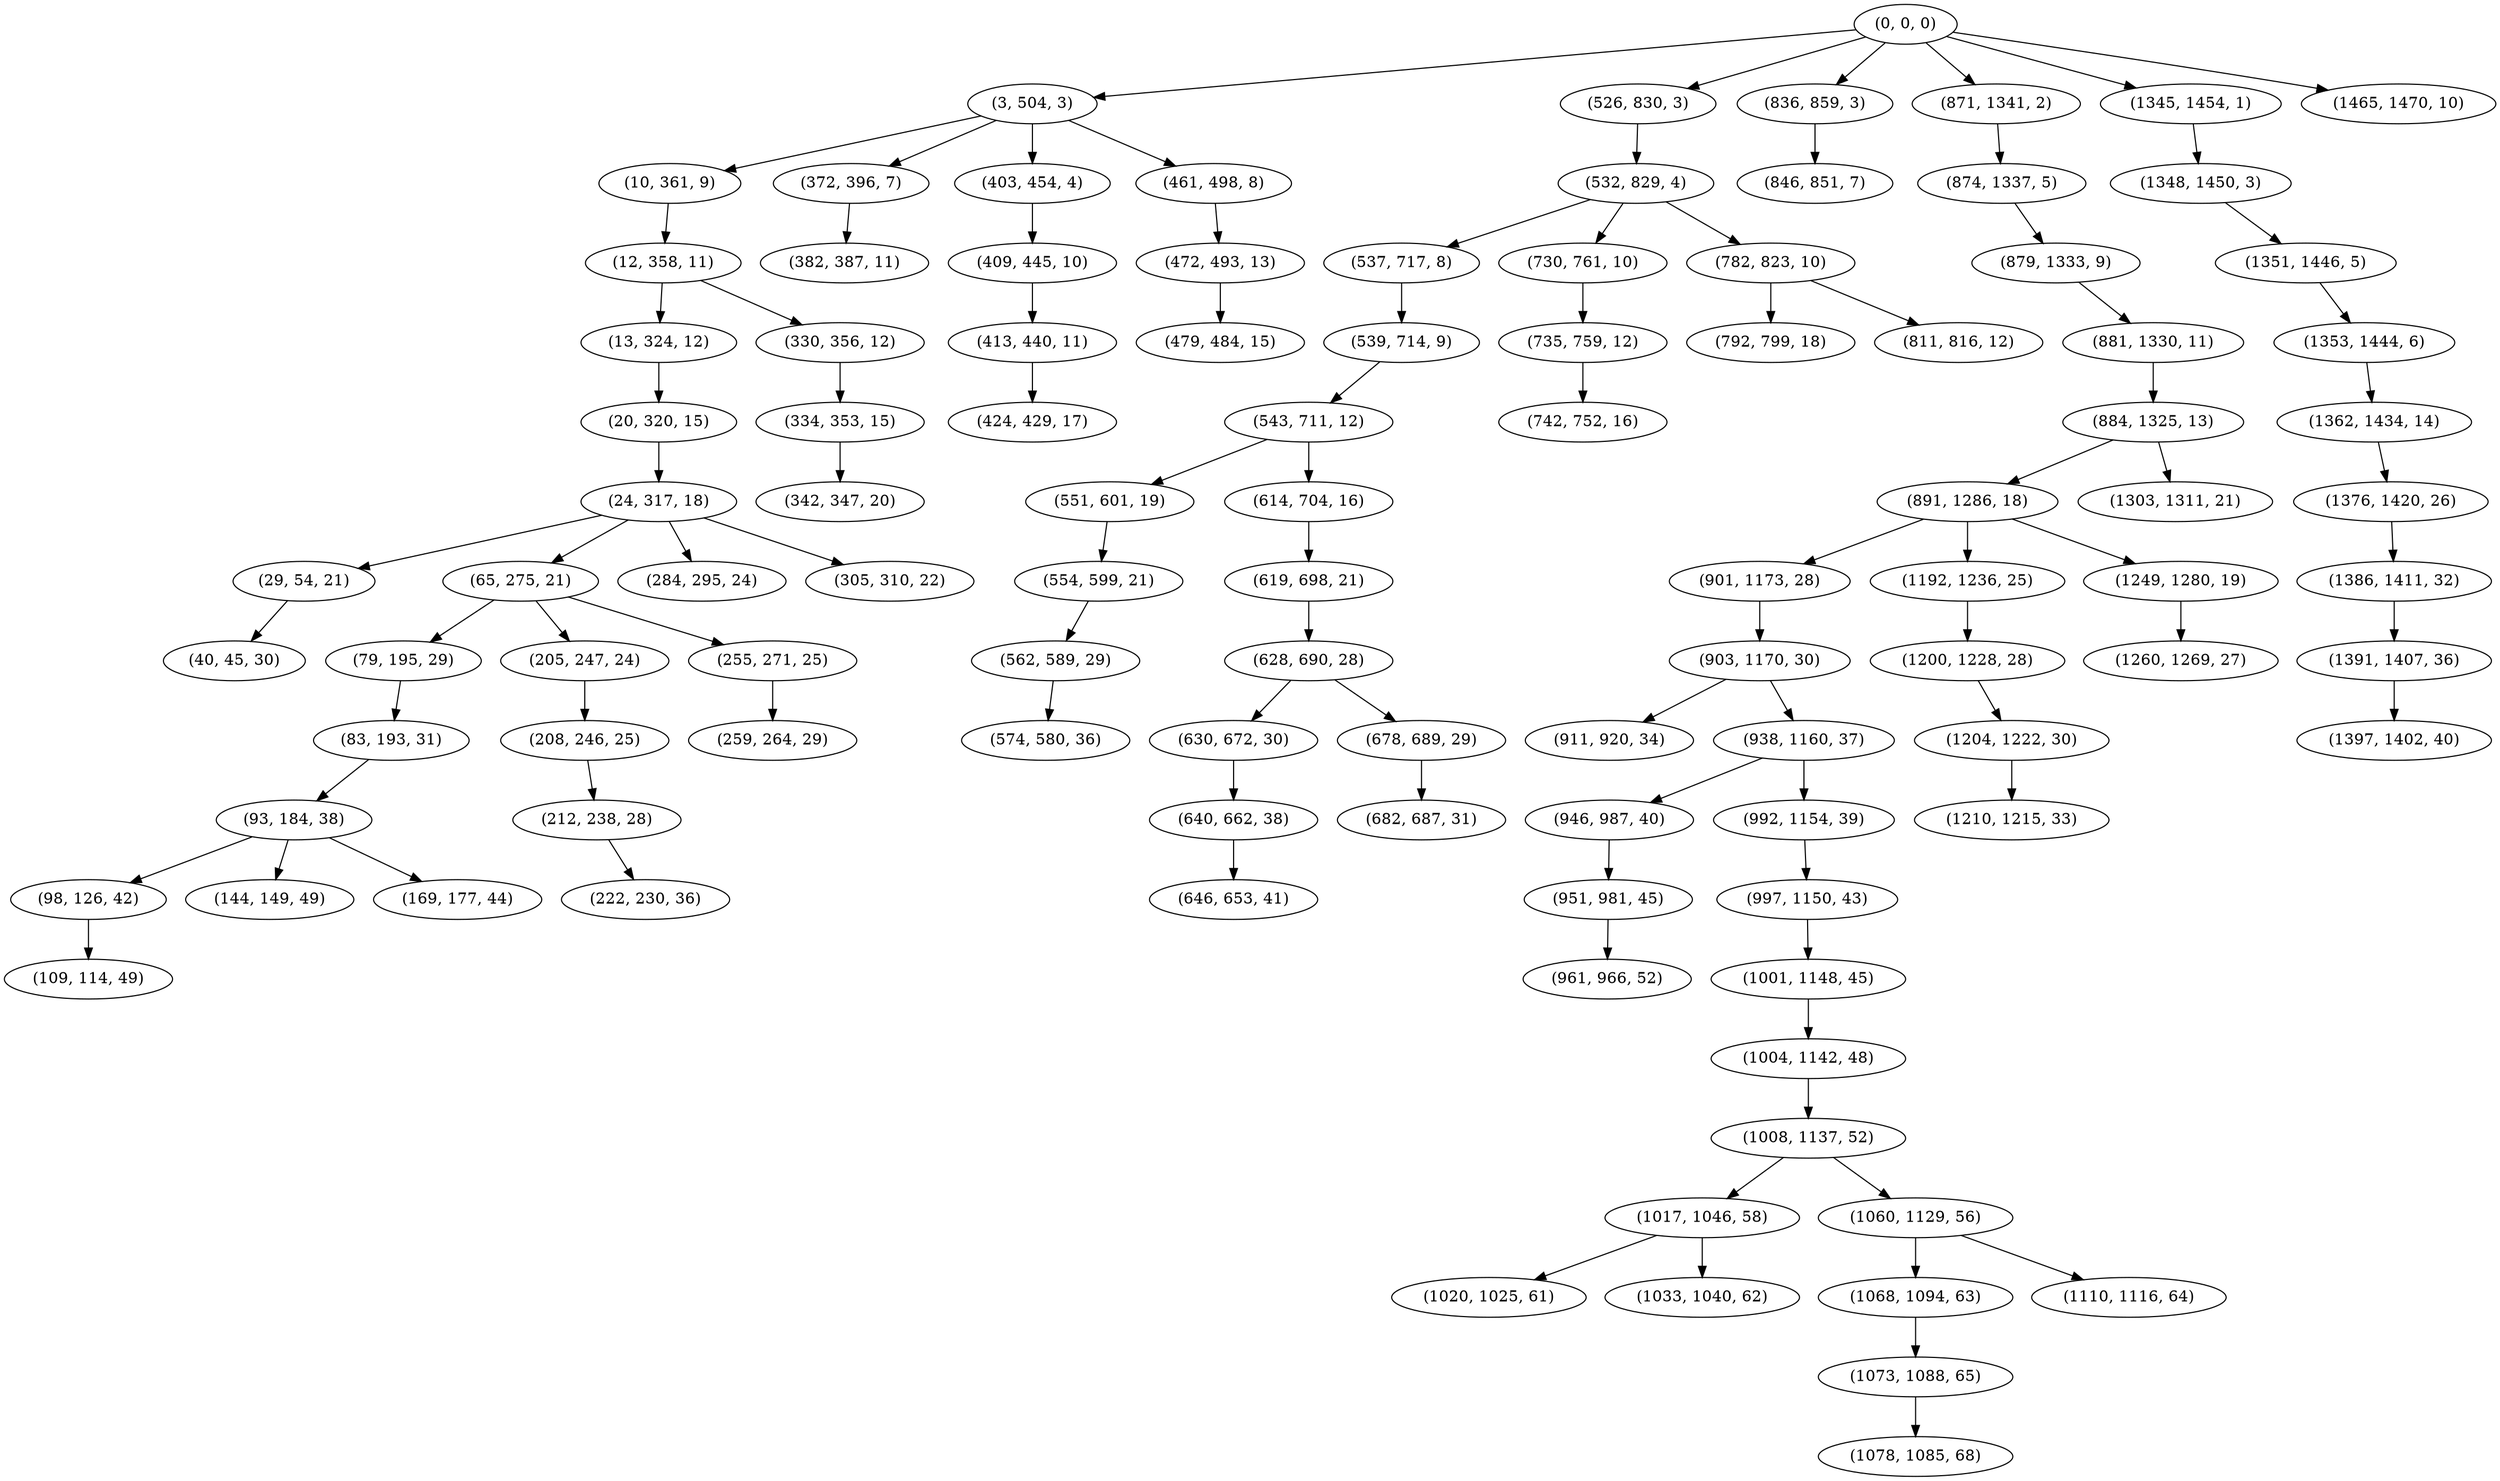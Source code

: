 digraph tree {
    "(0, 0, 0)";
    "(3, 504, 3)";
    "(10, 361, 9)";
    "(12, 358, 11)";
    "(13, 324, 12)";
    "(20, 320, 15)";
    "(24, 317, 18)";
    "(29, 54, 21)";
    "(40, 45, 30)";
    "(65, 275, 21)";
    "(79, 195, 29)";
    "(83, 193, 31)";
    "(93, 184, 38)";
    "(98, 126, 42)";
    "(109, 114, 49)";
    "(144, 149, 49)";
    "(169, 177, 44)";
    "(205, 247, 24)";
    "(208, 246, 25)";
    "(212, 238, 28)";
    "(222, 230, 36)";
    "(255, 271, 25)";
    "(259, 264, 29)";
    "(284, 295, 24)";
    "(305, 310, 22)";
    "(330, 356, 12)";
    "(334, 353, 15)";
    "(342, 347, 20)";
    "(372, 396, 7)";
    "(382, 387, 11)";
    "(403, 454, 4)";
    "(409, 445, 10)";
    "(413, 440, 11)";
    "(424, 429, 17)";
    "(461, 498, 8)";
    "(472, 493, 13)";
    "(479, 484, 15)";
    "(526, 830, 3)";
    "(532, 829, 4)";
    "(537, 717, 8)";
    "(539, 714, 9)";
    "(543, 711, 12)";
    "(551, 601, 19)";
    "(554, 599, 21)";
    "(562, 589, 29)";
    "(574, 580, 36)";
    "(614, 704, 16)";
    "(619, 698, 21)";
    "(628, 690, 28)";
    "(630, 672, 30)";
    "(640, 662, 38)";
    "(646, 653, 41)";
    "(678, 689, 29)";
    "(682, 687, 31)";
    "(730, 761, 10)";
    "(735, 759, 12)";
    "(742, 752, 16)";
    "(782, 823, 10)";
    "(792, 799, 18)";
    "(811, 816, 12)";
    "(836, 859, 3)";
    "(846, 851, 7)";
    "(871, 1341, 2)";
    "(874, 1337, 5)";
    "(879, 1333, 9)";
    "(881, 1330, 11)";
    "(884, 1325, 13)";
    "(891, 1286, 18)";
    "(901, 1173, 28)";
    "(903, 1170, 30)";
    "(911, 920, 34)";
    "(938, 1160, 37)";
    "(946, 987, 40)";
    "(951, 981, 45)";
    "(961, 966, 52)";
    "(992, 1154, 39)";
    "(997, 1150, 43)";
    "(1001, 1148, 45)";
    "(1004, 1142, 48)";
    "(1008, 1137, 52)";
    "(1017, 1046, 58)";
    "(1020, 1025, 61)";
    "(1033, 1040, 62)";
    "(1060, 1129, 56)";
    "(1068, 1094, 63)";
    "(1073, 1088, 65)";
    "(1078, 1085, 68)";
    "(1110, 1116, 64)";
    "(1192, 1236, 25)";
    "(1200, 1228, 28)";
    "(1204, 1222, 30)";
    "(1210, 1215, 33)";
    "(1249, 1280, 19)";
    "(1260, 1269, 27)";
    "(1303, 1311, 21)";
    "(1345, 1454, 1)";
    "(1348, 1450, 3)";
    "(1351, 1446, 5)";
    "(1353, 1444, 6)";
    "(1362, 1434, 14)";
    "(1376, 1420, 26)";
    "(1386, 1411, 32)";
    "(1391, 1407, 36)";
    "(1397, 1402, 40)";
    "(1465, 1470, 10)";
    "(0, 0, 0)" -> "(3, 504, 3)";
    "(0, 0, 0)" -> "(526, 830, 3)";
    "(0, 0, 0)" -> "(836, 859, 3)";
    "(0, 0, 0)" -> "(871, 1341, 2)";
    "(0, 0, 0)" -> "(1345, 1454, 1)";
    "(0, 0, 0)" -> "(1465, 1470, 10)";
    "(3, 504, 3)" -> "(10, 361, 9)";
    "(3, 504, 3)" -> "(372, 396, 7)";
    "(3, 504, 3)" -> "(403, 454, 4)";
    "(3, 504, 3)" -> "(461, 498, 8)";
    "(10, 361, 9)" -> "(12, 358, 11)";
    "(12, 358, 11)" -> "(13, 324, 12)";
    "(12, 358, 11)" -> "(330, 356, 12)";
    "(13, 324, 12)" -> "(20, 320, 15)";
    "(20, 320, 15)" -> "(24, 317, 18)";
    "(24, 317, 18)" -> "(29, 54, 21)";
    "(24, 317, 18)" -> "(65, 275, 21)";
    "(24, 317, 18)" -> "(284, 295, 24)";
    "(24, 317, 18)" -> "(305, 310, 22)";
    "(29, 54, 21)" -> "(40, 45, 30)";
    "(65, 275, 21)" -> "(79, 195, 29)";
    "(65, 275, 21)" -> "(205, 247, 24)";
    "(65, 275, 21)" -> "(255, 271, 25)";
    "(79, 195, 29)" -> "(83, 193, 31)";
    "(83, 193, 31)" -> "(93, 184, 38)";
    "(93, 184, 38)" -> "(98, 126, 42)";
    "(93, 184, 38)" -> "(144, 149, 49)";
    "(93, 184, 38)" -> "(169, 177, 44)";
    "(98, 126, 42)" -> "(109, 114, 49)";
    "(205, 247, 24)" -> "(208, 246, 25)";
    "(208, 246, 25)" -> "(212, 238, 28)";
    "(212, 238, 28)" -> "(222, 230, 36)";
    "(255, 271, 25)" -> "(259, 264, 29)";
    "(330, 356, 12)" -> "(334, 353, 15)";
    "(334, 353, 15)" -> "(342, 347, 20)";
    "(372, 396, 7)" -> "(382, 387, 11)";
    "(403, 454, 4)" -> "(409, 445, 10)";
    "(409, 445, 10)" -> "(413, 440, 11)";
    "(413, 440, 11)" -> "(424, 429, 17)";
    "(461, 498, 8)" -> "(472, 493, 13)";
    "(472, 493, 13)" -> "(479, 484, 15)";
    "(526, 830, 3)" -> "(532, 829, 4)";
    "(532, 829, 4)" -> "(537, 717, 8)";
    "(532, 829, 4)" -> "(730, 761, 10)";
    "(532, 829, 4)" -> "(782, 823, 10)";
    "(537, 717, 8)" -> "(539, 714, 9)";
    "(539, 714, 9)" -> "(543, 711, 12)";
    "(543, 711, 12)" -> "(551, 601, 19)";
    "(543, 711, 12)" -> "(614, 704, 16)";
    "(551, 601, 19)" -> "(554, 599, 21)";
    "(554, 599, 21)" -> "(562, 589, 29)";
    "(562, 589, 29)" -> "(574, 580, 36)";
    "(614, 704, 16)" -> "(619, 698, 21)";
    "(619, 698, 21)" -> "(628, 690, 28)";
    "(628, 690, 28)" -> "(630, 672, 30)";
    "(628, 690, 28)" -> "(678, 689, 29)";
    "(630, 672, 30)" -> "(640, 662, 38)";
    "(640, 662, 38)" -> "(646, 653, 41)";
    "(678, 689, 29)" -> "(682, 687, 31)";
    "(730, 761, 10)" -> "(735, 759, 12)";
    "(735, 759, 12)" -> "(742, 752, 16)";
    "(782, 823, 10)" -> "(792, 799, 18)";
    "(782, 823, 10)" -> "(811, 816, 12)";
    "(836, 859, 3)" -> "(846, 851, 7)";
    "(871, 1341, 2)" -> "(874, 1337, 5)";
    "(874, 1337, 5)" -> "(879, 1333, 9)";
    "(879, 1333, 9)" -> "(881, 1330, 11)";
    "(881, 1330, 11)" -> "(884, 1325, 13)";
    "(884, 1325, 13)" -> "(891, 1286, 18)";
    "(884, 1325, 13)" -> "(1303, 1311, 21)";
    "(891, 1286, 18)" -> "(901, 1173, 28)";
    "(891, 1286, 18)" -> "(1192, 1236, 25)";
    "(891, 1286, 18)" -> "(1249, 1280, 19)";
    "(901, 1173, 28)" -> "(903, 1170, 30)";
    "(903, 1170, 30)" -> "(911, 920, 34)";
    "(903, 1170, 30)" -> "(938, 1160, 37)";
    "(938, 1160, 37)" -> "(946, 987, 40)";
    "(938, 1160, 37)" -> "(992, 1154, 39)";
    "(946, 987, 40)" -> "(951, 981, 45)";
    "(951, 981, 45)" -> "(961, 966, 52)";
    "(992, 1154, 39)" -> "(997, 1150, 43)";
    "(997, 1150, 43)" -> "(1001, 1148, 45)";
    "(1001, 1148, 45)" -> "(1004, 1142, 48)";
    "(1004, 1142, 48)" -> "(1008, 1137, 52)";
    "(1008, 1137, 52)" -> "(1017, 1046, 58)";
    "(1008, 1137, 52)" -> "(1060, 1129, 56)";
    "(1017, 1046, 58)" -> "(1020, 1025, 61)";
    "(1017, 1046, 58)" -> "(1033, 1040, 62)";
    "(1060, 1129, 56)" -> "(1068, 1094, 63)";
    "(1060, 1129, 56)" -> "(1110, 1116, 64)";
    "(1068, 1094, 63)" -> "(1073, 1088, 65)";
    "(1073, 1088, 65)" -> "(1078, 1085, 68)";
    "(1192, 1236, 25)" -> "(1200, 1228, 28)";
    "(1200, 1228, 28)" -> "(1204, 1222, 30)";
    "(1204, 1222, 30)" -> "(1210, 1215, 33)";
    "(1249, 1280, 19)" -> "(1260, 1269, 27)";
    "(1345, 1454, 1)" -> "(1348, 1450, 3)";
    "(1348, 1450, 3)" -> "(1351, 1446, 5)";
    "(1351, 1446, 5)" -> "(1353, 1444, 6)";
    "(1353, 1444, 6)" -> "(1362, 1434, 14)";
    "(1362, 1434, 14)" -> "(1376, 1420, 26)";
    "(1376, 1420, 26)" -> "(1386, 1411, 32)";
    "(1386, 1411, 32)" -> "(1391, 1407, 36)";
    "(1391, 1407, 36)" -> "(1397, 1402, 40)";
}
